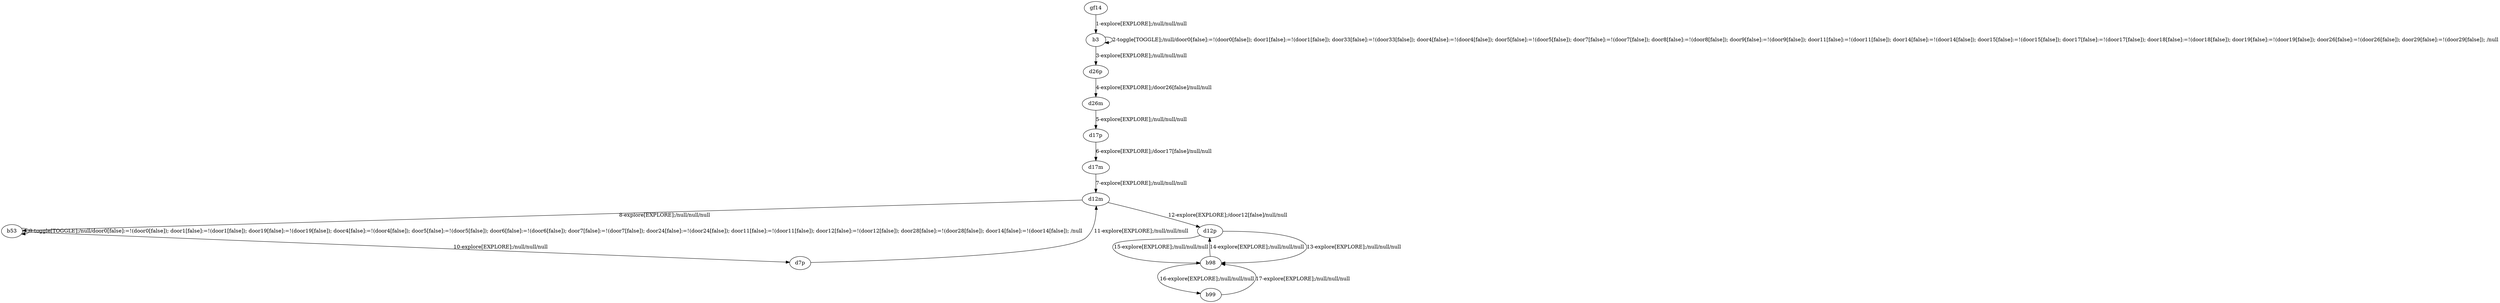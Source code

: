 # Total number of goals covered by this test: 1
# b99 --> b98

digraph g {
"gf14" -> "b3" [label = "1-explore[EXPLORE];/null/null/null"];
"b3" -> "b3" [label = "2-toggle[TOGGLE];/null/door0[false]:=!(door0[false]); door1[false]:=!(door1[false]); door33[false]:=!(door33[false]); door4[false]:=!(door4[false]); door5[false]:=!(door5[false]); door7[false]:=!(door7[false]); door8[false]:=!(door8[false]); door9[false]:=!(door9[false]); door11[false]:=!(door11[false]); door14[false]:=!(door14[false]); door15[false]:=!(door15[false]); door17[false]:=!(door17[false]); door18[false]:=!(door18[false]); door19[false]:=!(door19[false]); door26[false]:=!(door26[false]); door29[false]:=!(door29[false]); /null"];
"b3" -> "d26p" [label = "3-explore[EXPLORE];/null/null/null"];
"d26p" -> "d26m" [label = "4-explore[EXPLORE];/door26[false]/null/null"];
"d26m" -> "d17p" [label = "5-explore[EXPLORE];/null/null/null"];
"d17p" -> "d17m" [label = "6-explore[EXPLORE];/door17[false]/null/null"];
"d17m" -> "d12m" [label = "7-explore[EXPLORE];/null/null/null"];
"d12m" -> "b53" [label = "8-explore[EXPLORE];/null/null/null"];
"b53" -> "b53" [label = "9-toggle[TOGGLE];/null/door0[false]:=!(door0[false]); door1[false]:=!(door1[false]); door19[false]:=!(door19[false]); door4[false]:=!(door4[false]); door5[false]:=!(door5[false]); door6[false]:=!(door6[false]); door7[false]:=!(door7[false]); door24[false]:=!(door24[false]); door11[false]:=!(door11[false]); door12[false]:=!(door12[false]); door28[false]:=!(door28[false]); door14[false]:=!(door14[false]); /null"];
"b53" -> "d7p" [label = "10-explore[EXPLORE];/null/null/null"];
"d7p" -> "d12m" [label = "11-explore[EXPLORE];/null/null/null"];
"d12m" -> "d12p" [label = "12-explore[EXPLORE];/door12[false]/null/null"];
"d12p" -> "b98" [label = "13-explore[EXPLORE];/null/null/null"];
"b98" -> "d12p" [label = "14-explore[EXPLORE];/null/null/null"];
"d12p" -> "b98" [label = "15-explore[EXPLORE];/null/null/null"];
"b98" -> "b99" [label = "16-explore[EXPLORE];/null/null/null"];
"b99" -> "b98" [label = "17-explore[EXPLORE];/null/null/null"];
}